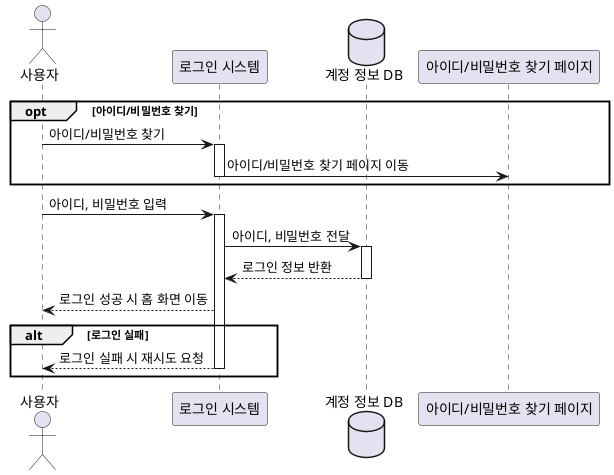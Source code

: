 @startuml

actor "사용자" as user
participant "로그인 시스템" as login
database "계정 정보 DB" as db
participant "아이디/비밀번호 찾기 페이지" as search

opt 아이디/비밀번호 찾기
user -> login : 아이디/비밀번호 찾기
activate login
login -> search : 아이디/비밀번호 찾기 페이지 이동
deactivate login
end

user -> login : 아이디, 비밀번호 입력
activate login
login -> db : 아이디, 비밀번호 전달
activate db

db --> login : 로그인 정보 반환
deactivate db

login --> user : 로그인 성공 시 홈 화면 이동
alt 로그인 실패
  login --> user : 로그인 실패 시 재시도 요청
deactivate login
end

@enduml
